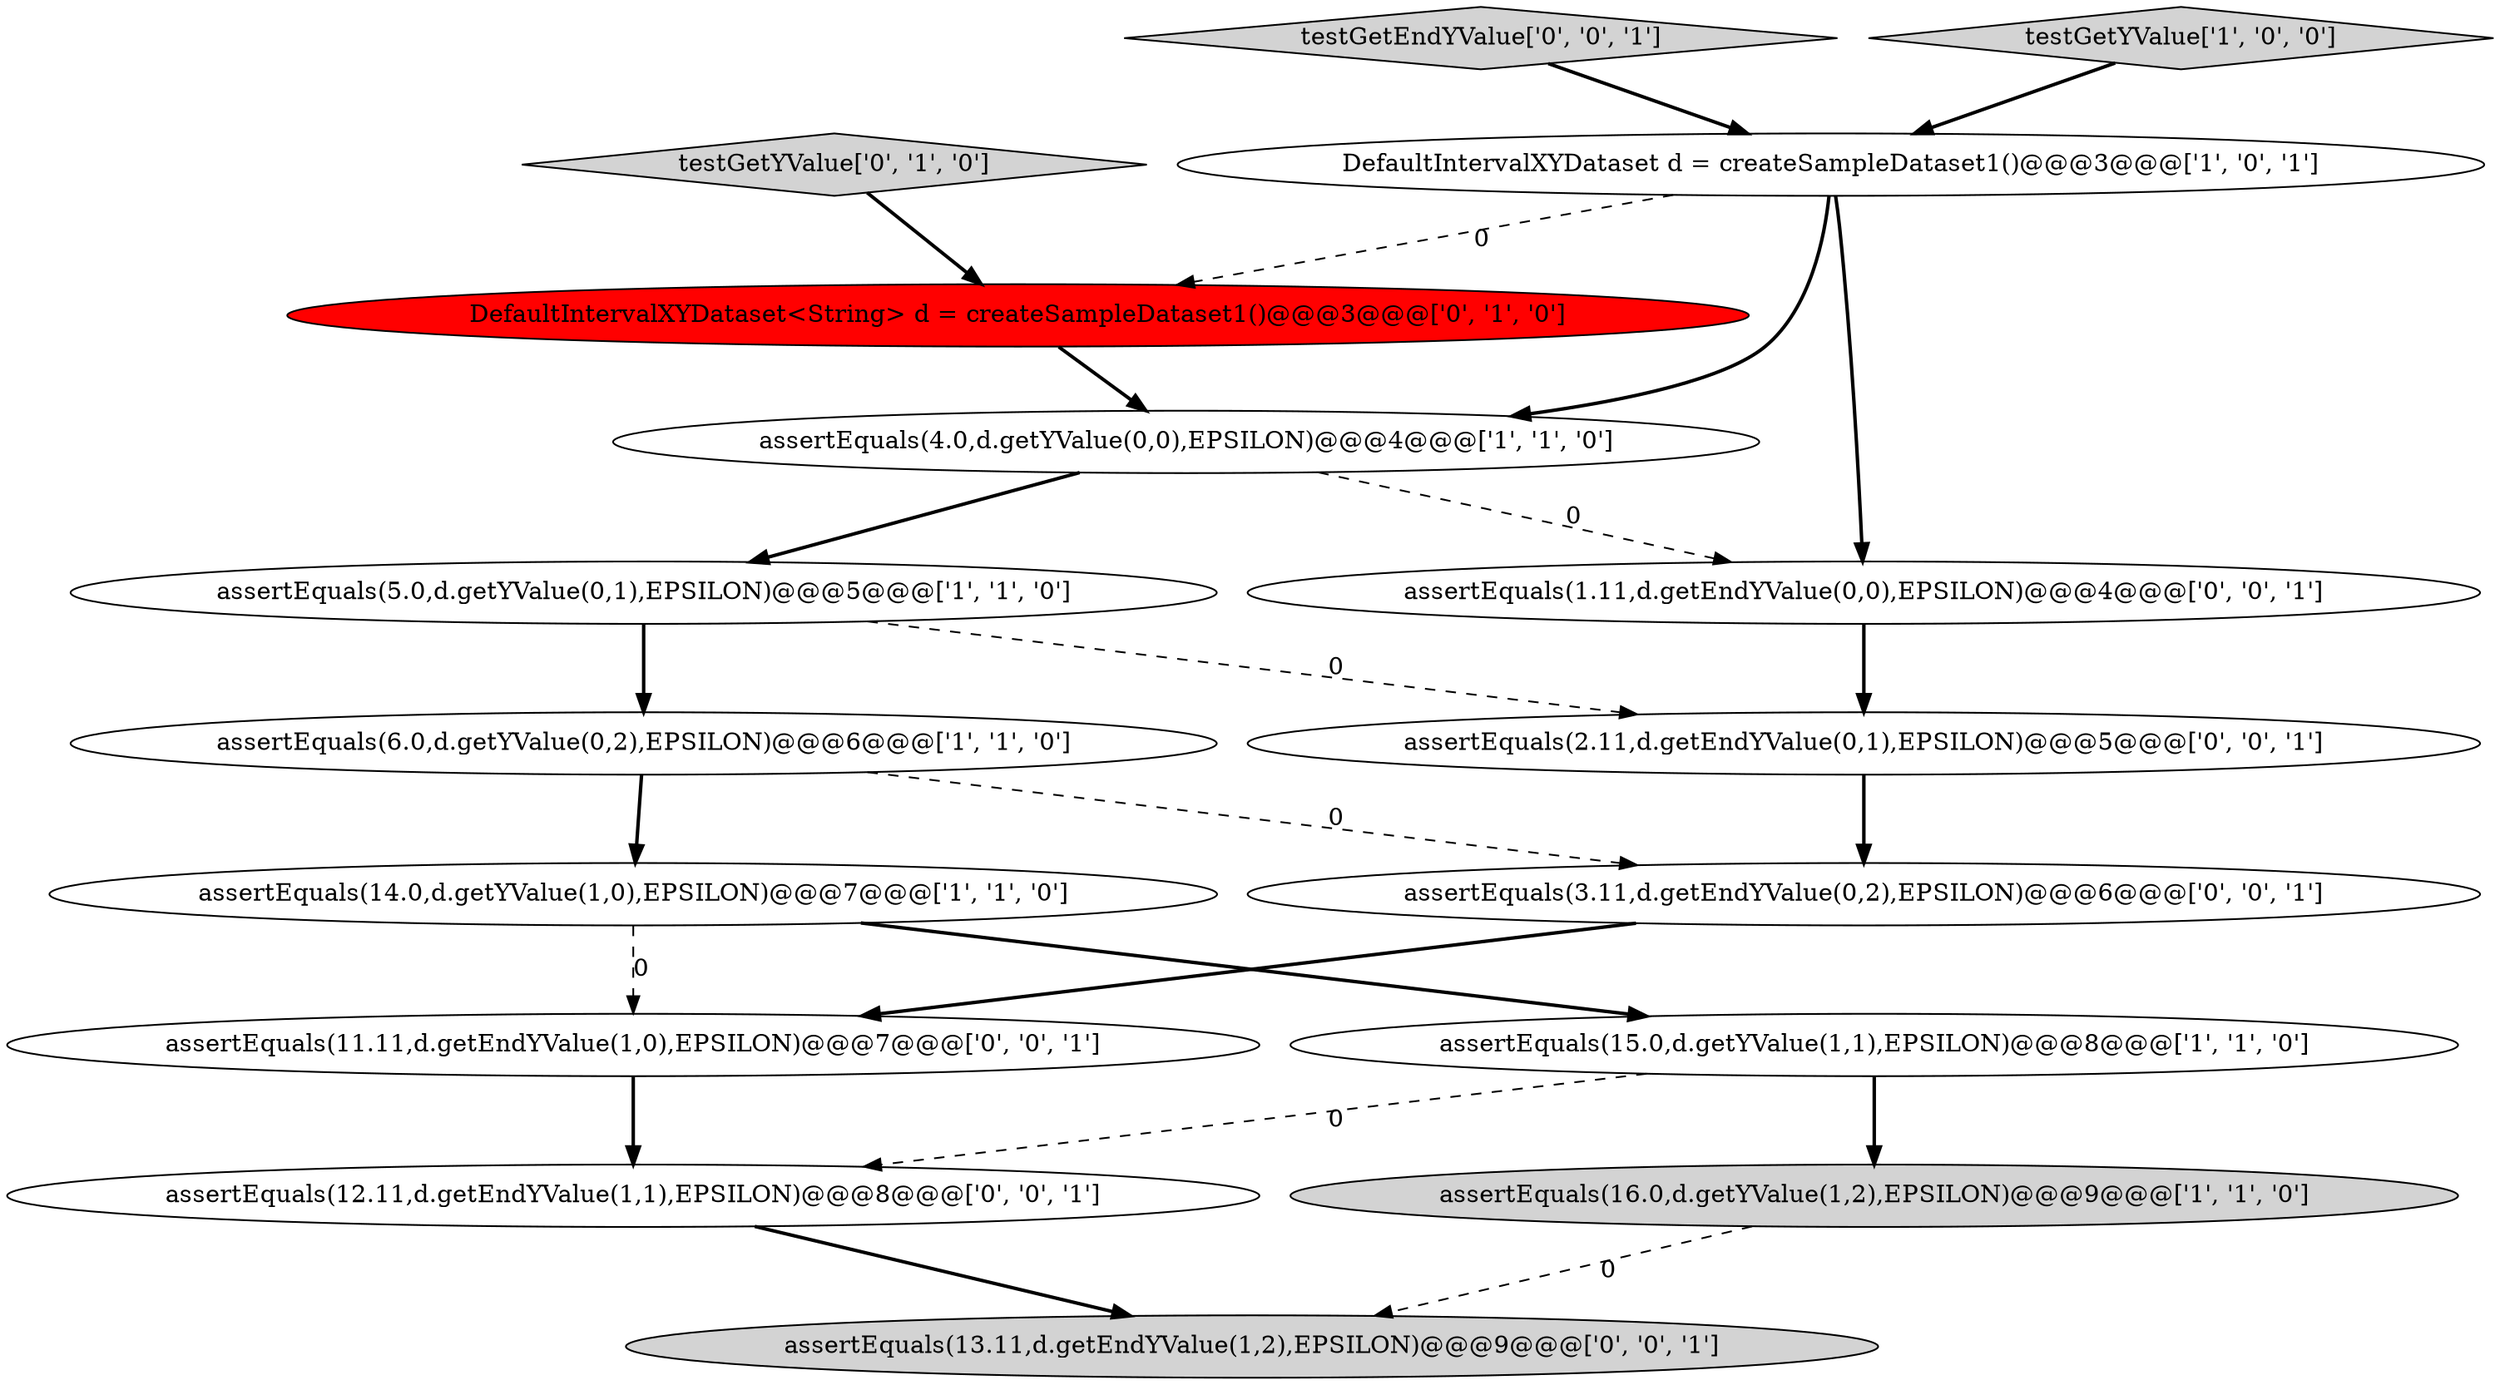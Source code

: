 digraph {
14 [style = filled, label = "assertEquals(3.11,d.getEndYValue(0,2),EPSILON)@@@6@@@['0', '0', '1']", fillcolor = white, shape = ellipse image = "AAA0AAABBB3BBB"];
15 [style = filled, label = "testGetEndYValue['0', '0', '1']", fillcolor = lightgray, shape = diamond image = "AAA0AAABBB3BBB"];
12 [style = filled, label = "assertEquals(13.11,d.getEndYValue(1,2),EPSILON)@@@9@@@['0', '0', '1']", fillcolor = lightgray, shape = ellipse image = "AAA0AAABBB3BBB"];
10 [style = filled, label = "assertEquals(11.11,d.getEndYValue(1,0),EPSILON)@@@7@@@['0', '0', '1']", fillcolor = white, shape = ellipse image = "AAA0AAABBB3BBB"];
8 [style = filled, label = "DefaultIntervalXYDataset<String> d = createSampleDataset1()@@@3@@@['0', '1', '0']", fillcolor = red, shape = ellipse image = "AAA1AAABBB2BBB"];
11 [style = filled, label = "assertEquals(2.11,d.getEndYValue(0,1),EPSILON)@@@5@@@['0', '0', '1']", fillcolor = white, shape = ellipse image = "AAA0AAABBB3BBB"];
7 [style = filled, label = "assertEquals(14.0,d.getYValue(1,0),EPSILON)@@@7@@@['1', '1', '0']", fillcolor = white, shape = ellipse image = "AAA0AAABBB1BBB"];
4 [style = filled, label = "assertEquals(4.0,d.getYValue(0,0),EPSILON)@@@4@@@['1', '1', '0']", fillcolor = white, shape = ellipse image = "AAA0AAABBB1BBB"];
6 [style = filled, label = "assertEquals(5.0,d.getYValue(0,1),EPSILON)@@@5@@@['1', '1', '0']", fillcolor = white, shape = ellipse image = "AAA0AAABBB1BBB"];
13 [style = filled, label = "assertEquals(1.11,d.getEndYValue(0,0),EPSILON)@@@4@@@['0', '0', '1']", fillcolor = white, shape = ellipse image = "AAA0AAABBB3BBB"];
9 [style = filled, label = "testGetYValue['0', '1', '0']", fillcolor = lightgray, shape = diamond image = "AAA0AAABBB2BBB"];
1 [style = filled, label = "testGetYValue['1', '0', '0']", fillcolor = lightgray, shape = diamond image = "AAA0AAABBB1BBB"];
16 [style = filled, label = "assertEquals(12.11,d.getEndYValue(1,1),EPSILON)@@@8@@@['0', '0', '1']", fillcolor = white, shape = ellipse image = "AAA0AAABBB3BBB"];
2 [style = filled, label = "assertEquals(15.0,d.getYValue(1,1),EPSILON)@@@8@@@['1', '1', '0']", fillcolor = white, shape = ellipse image = "AAA0AAABBB1BBB"];
5 [style = filled, label = "assertEquals(6.0,d.getYValue(0,2),EPSILON)@@@6@@@['1', '1', '0']", fillcolor = white, shape = ellipse image = "AAA0AAABBB1BBB"];
3 [style = filled, label = "assertEquals(16.0,d.getYValue(1,2),EPSILON)@@@9@@@['1', '1', '0']", fillcolor = lightgray, shape = ellipse image = "AAA0AAABBB1BBB"];
0 [style = filled, label = "DefaultIntervalXYDataset d = createSampleDataset1()@@@3@@@['1', '0', '1']", fillcolor = white, shape = ellipse image = "AAA0AAABBB1BBB"];
5->14 [style = dashed, label="0"];
0->13 [style = bold, label=""];
11->14 [style = bold, label=""];
4->6 [style = bold, label=""];
2->3 [style = bold, label=""];
6->11 [style = dashed, label="0"];
14->10 [style = bold, label=""];
1->0 [style = bold, label=""];
9->8 [style = bold, label=""];
13->11 [style = bold, label=""];
6->5 [style = bold, label=""];
3->12 [style = dashed, label="0"];
10->16 [style = bold, label=""];
0->4 [style = bold, label=""];
7->2 [style = bold, label=""];
2->16 [style = dashed, label="0"];
15->0 [style = bold, label=""];
5->7 [style = bold, label=""];
0->8 [style = dashed, label="0"];
7->10 [style = dashed, label="0"];
8->4 [style = bold, label=""];
4->13 [style = dashed, label="0"];
16->12 [style = bold, label=""];
}

